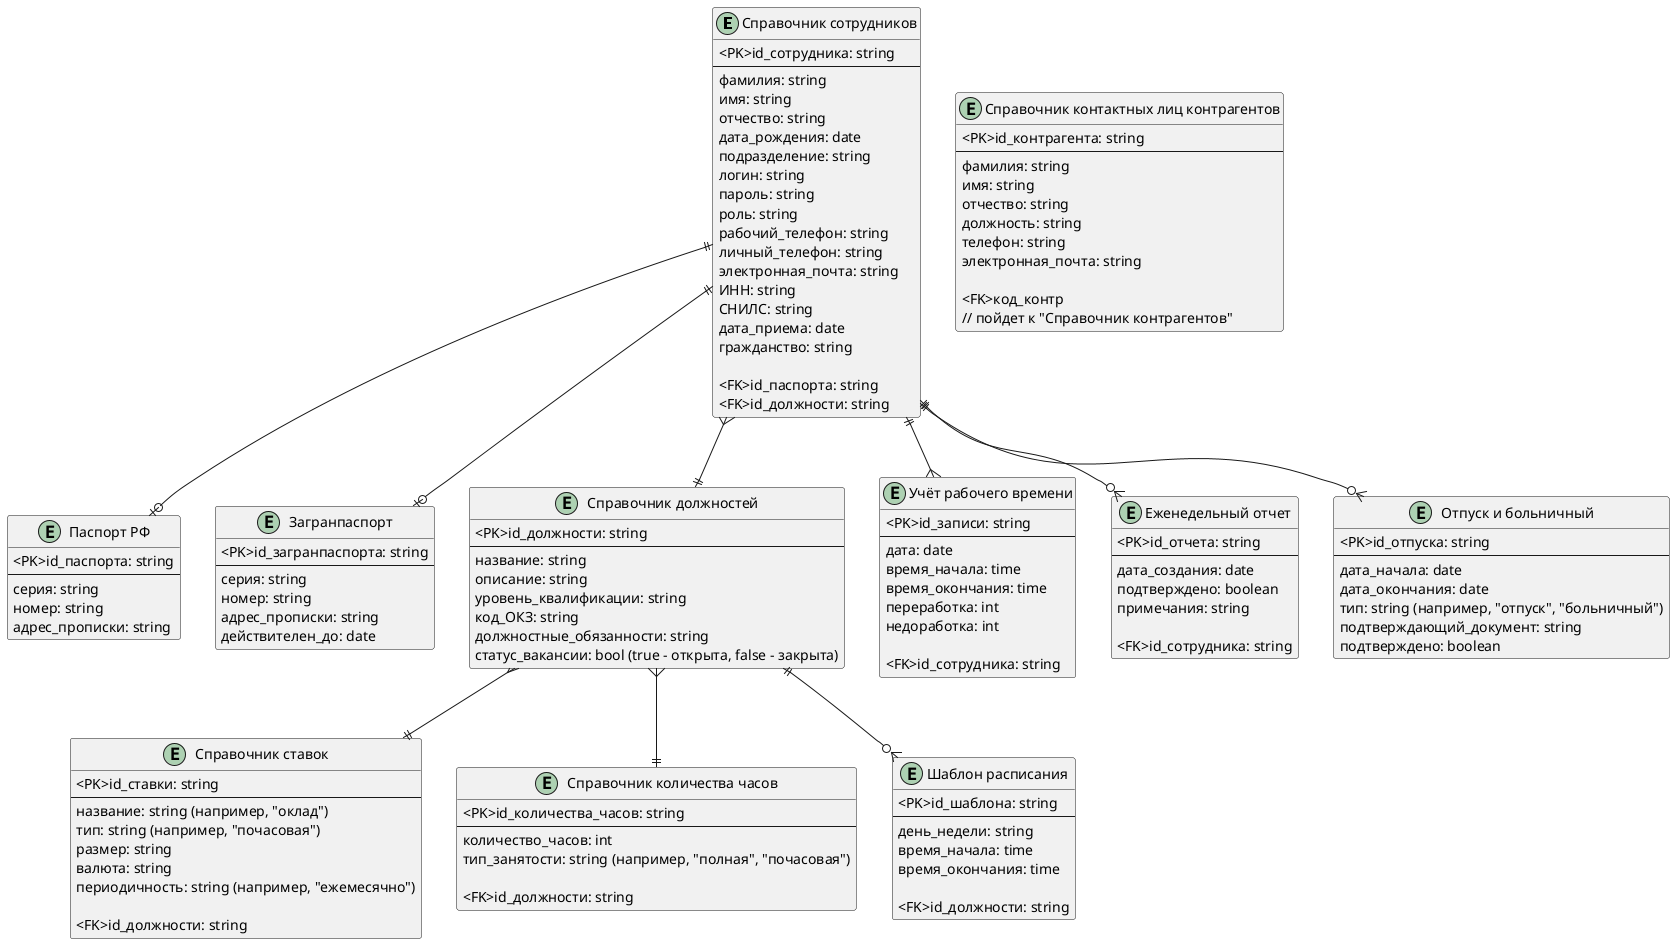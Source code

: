 @startuml

@startuml
entity "Справочник сотрудников" as EmployeeDirectory {
<PK>id_сотрудника: string
--
фамилия: string
имя: string
отчество: string
дата_рождения: date
подразделение: string
логин: string
пароль: string
роль: string
рабочий_телефон: string
личный_телефон: string
электронная_почта: string
ИНН: string
СНИЛС: string
дата_приема: date
гражданство: string

<FK>id_паспорта: string
<FK>id_должности: string
}

entity "Паспорт РФ" as RussianPassport {
<PK>id_паспорта: string
--
серия: string
номер: string
адрес_прописки: string
}

entity "Загранпаспорт" as ForeignPassport {
<PK>id_загранпаспорта: string
--
серия: string
номер: string
адрес_прописки: string
действителен_до: date
}

entity "Справочник должностей" as PostDirectory {
<PK>id_должности: string
--
название: string
описание: string
уровень_квалификации: string
код_ОКЗ: string
должностные_обязанности: string
статус_вакансии: bool (true - открыта, false - закрыта)
}

entity "Справочник ставок" as PayDirectory {
<PK>id_ставки: string
--
название: string (например, "оклад")
тип: string (например, "почасовая")
размер: string
валюта: string
периодичность: string (например, "ежемесячно")

<FK>id_должности: string
}

entity "Справочник количества часов" as WorktimeDirectory {
<PK>id_количества_часов: string
--
количество_часов: int
тип_занятости: string (например, "полная", "почасовая")

<FK>id_должности: string
}

entity "Учёт рабочего времени" as WorkLog {
<PK>id_записи: string
--
дата: date
время_начала: time
время_окончания: time
переработка: int
недоработка: int

<FK>id_сотрудника: string
}

entity "Шаблон расписания" as ScheduleTemplate {
<PK>id_шаблона: string
--
день_недели: string
время_начала: time
время_окончания: time

<FK>id_должности: string
}

entity "Еженедельный отчет" as WeeklyReport {
<PK>id_отчета: string
--
дата_создания: date
подтверждено: boolean
примечания: string

<FK>id_сотрудника: string
}

entity "Отпуск и больничный" as Leave {
<PK>id_отпуска: string
--
дата_начала: date
дата_окончания: date
тип: string (например, "отпуск", "больничный")
подтверждающий_документ: string
подтверждено: boolean
}

entity "Справочник контактных лиц контрагентов" as AgentDirectory {
<PK>id_контрагента: string
--
фамилия: string
имя: string
отчество: string
должность: string
телефон: string
электронная_почта: string

<FK>код_контр
// пойдет к "Справочник контрагентов"
}




EmployeeDirectory ||--o| RussianPassport
EmployeeDirectory ||--o| ForeignPassport

EmployeeDirectory }--|| PostDirectory

PostDirectory }--|| PayDirectory
PostDirectory }--|| WorktimeDirectory 

EmployeeDirectory ||--{ WorkLog
PostDirectory ||--o{ ScheduleTemplate
EmployeeDirectory ||--o{ WeeklyReport
EmployeeDirectory ||--o{ Leave


@enduml